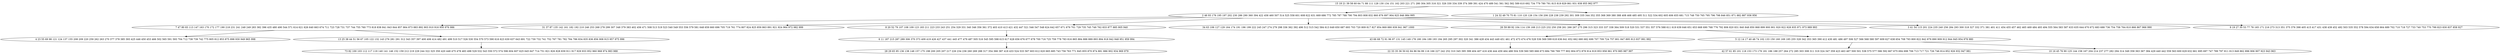 digraph true_tree {
	"0" -> "1"
	"1" -> "2"
	"2" -> "3"
	"1" -> "4"
	"1" -> "5"
	"5" -> "6"
	"0" -> "7"
	"1" -> "8"
	"1" -> "9"
	"9" -> "10"
	"1" -> "11"
	"1" -> "12"
	"10" -> "13"
	"2" -> "14"
	"6" -> "15"
	"9" -> "16"
	"16" -> "17"
	"16" -> "18"
	"14" -> "19"
	"0" [label="15 18 21 39 58 60 64 71 88 111 128 130 134 151 162 203 221 271 280 304 305 316 321 326 330 334 339 374 389 391 424 470 489 541 561 562 582 589 610 692 734 779 780 791 815 819 829 861 931 938 955 962 977"];
	"1" [label="2 46 93 176 195 197 202 230 286 290 360 394 422 458 460 507 514 525 558 601 608 622 631 669 686 772 785 787 788 790 794 803 808 832 860 876 897 904 925 946 984 995"];
	"2" [label="7 47 80 83 113 147 163 170 172 177 190 218 231 241 248 249 283 382 396 435 480 490 544 571 614 621 626 640 663 674 711 723 728 731 737 744 755 760 773 818 838 841 843 844 857 864 873 883 892 903 910 916 950 976 986"];
	"3" [label="4 23 55 69 98 121 124 137 155 208 209 220 259 262 263 270 377 378 385 393 425 446 450 453 466 502 565 591 593 704 712 738 739 742 775 805 812 853 875 898 930 949 965 998"];
	"4" [label="31 37 87 135 142 161 182 192 210 246 253 268 278 299 307 348 379 383 402 456 471 508 513 519 523 540 549 553 556 579 581 648 659 660 696 705 719 761 774 807 824 825 859 863 891 921 924 964 972 982 999"];
	"5" [label="8 20 52 79 107 108 109 123 183 211 223 233 243 251 254 329 331 340 346 356 361 372 403 410 413 421 432 447 521 546 547 548 624 642 657 671 679 701 729 735 745 749 762 833 877 885 905 940"];
	"6" [label="6 11 187 215 287 289 306 370 373 409 419 426 427 437 441 445 477 479 487 505 516 545 595 598 615 617 628 656 676 677 678 700 716 725 759 778 783 816 865 884 888 889 893 894 918 942 948 951 959 994"];
	"7" [label="1 24 32 49 70 75 81 110 120 126 154 156 206 228 238 239 292 301 309 335 344 352 355 368 369 380 388 408 468 485 495 511 522 534 602 605 606 655 681 715 748 750 765 795 796 798 846 851 871 882 887 936 956"];
	"8" [label="34 63 106 127 129 164 174 191 196 199 222 245 247 274 279 298 336 362 392 496 512 515 542 584 613 649 650 687 693 703 720 809 817 827 854 869 880 939 941 967 1000"];
	"9" [label="26 59 89 92 104 114 139 168 213 225 232 250 258 261 266 267 275 296 315 323 333 337 338 364 509 518 520 531 537 551 557 576 588 611 619 639 646 651 653 668 690 768 776 792 806 820 831 840 848 850 868 899 900 901 920 922 928 935 971 973 989 993"];
	"10" [label="43 66 68 72 91 96 97 131 145 149 178 180 184 189 193 194 265 295 297 302 320 341 386 428 434 443 449 451 461 472 473 474 476 528 536 569 599 618 636 641 652 662 680 682 699 707 709 724 757 801 847 895 913 937 991 992"];
	"11" [label="3 41 54 115 201 224 235 240 256 284 293 300 318 327 332 371 381 401 411 454 455 457 462 465 469 484 493 494 555 564 583 587 633 635 644 670 672 683 688 736 754 758 764 810 866 867 966 990"];
	"12" [label="9 19 27 30 53 77 78 165 171 216 273 313 351 375 376 398 405 415 417 431 438 439 452 492 503 535 552 578 594 634 658 664 689 702 710 718 727 733 740 753 770 799 823 830 837 858 927"];
	"13" [label="22 33 35 36 50 62 84 86 94 99 116 166 227 242 252 310 345 395 399 404 407 416 436 444 459 464 488 504 539 560 585 666 673 684 766 769 777 802 804 872 878 914 919 953 958 961 970 985 987 997"];
	"14" [label="13 25 38 44 51 56 67 105 122 132 143 276 281 291 312 343 357 397 400 406 414 482 491 499 510 517 526 530 554 570 573 590 616 623 630 637 643 691 722 730 732 741 752 767 781 782 784 786 834 835 836 856 908 915 957 975 996"];
	"15" [label="28 29 65 95 136 138 148 157 175 198 200 205 207 217 226 234 236 260 269 288 317 354 366 387 418 433 524 533 567 603 612 620 665 685 743 756 763 771 845 855 870 874 881 886 902 934 969 979"];
	"16" [label="5 12 14 17 40 48 74 102 133 150 160 169 185 255 328 342 353 365 390 412 430 481 486 497 506 527 566 568 580 597 609 627 638 654 708 793 800 822 842 879 890 909 912 944 945 954 978 980"];
	"17" [label="42 57 61 85 101 118 153 173 179 181 186 188 257 264 272 285 303 308 311 319 324 347 359 423 463 467 500 501 538 575 577 586 592 667 675 694 698 706 713 717 721 726 746 814 852 926 932 947 981"];
	"18" [label="10 16 45 76 90 125 144 158 167 204 214 237 277 282 294 314 349 358 363 367 384 429 440 442 559 563 600 629 632 661 695 697 747 789 797 811 813 849 862 896 906 907 923 943 963"];
	"19" [label="73 82 100 103 112 117 119 140 141 146 152 159 212 219 229 244 322 325 350 420 448 475 478 483 498 529 532 543 550 572 574 596 604 607 625 645 647 714 751 821 826 828 839 911 917 929 933 952 960 968 974 983 988"];
}
